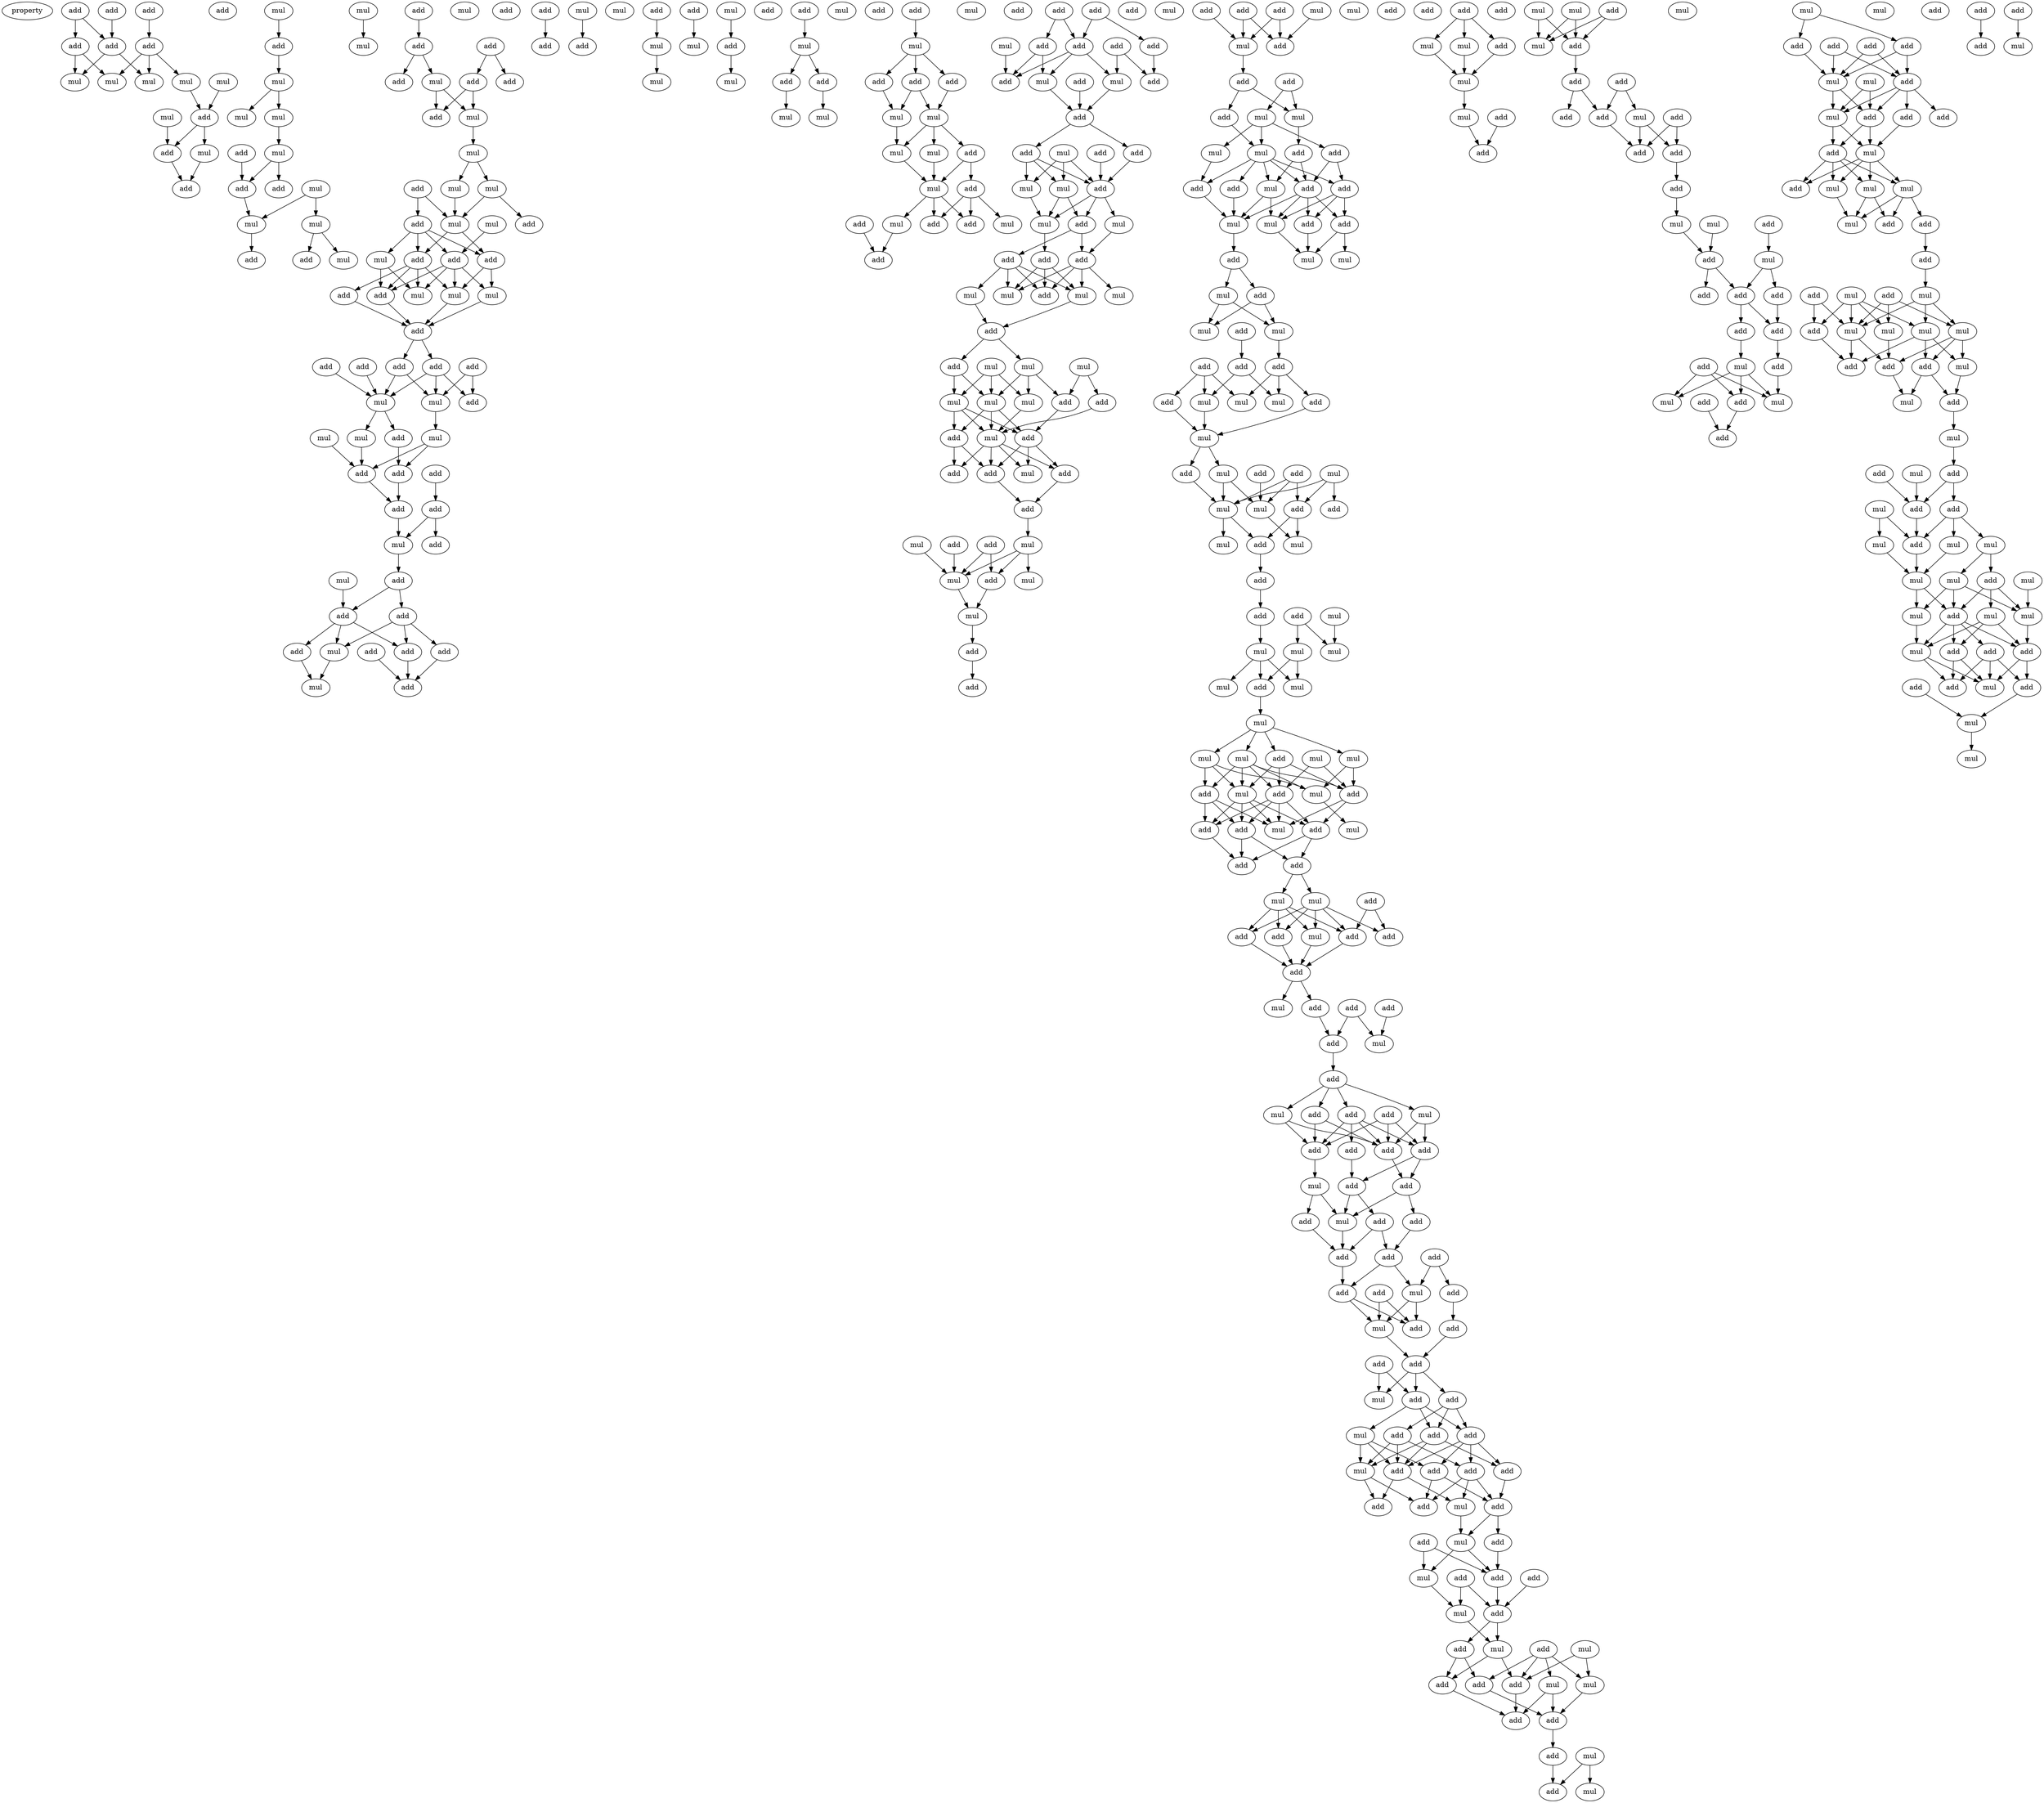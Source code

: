 digraph {
    node [fontcolor=black]
    property [mul=2,lf=1.6]
    0 [ label = add ];
    1 [ label = add ];
    2 [ label = add ];
    3 [ label = add ];
    4 [ label = add ];
    5 [ label = add ];
    6 [ label = add ];
    7 [ label = mul ];
    8 [ label = mul ];
    9 [ label = mul ];
    10 [ label = mul ];
    11 [ label = mul ];
    12 [ label = add ];
    13 [ label = mul ];
    14 [ label = add ];
    15 [ label = mul ];
    16 [ label = mul ];
    17 [ label = add ];
    18 [ label = mul ];
    19 [ label = add ];
    20 [ label = mul ];
    21 [ label = mul ];
    22 [ label = mul ];
    23 [ label = mul ];
    24 [ label = mul ];
    25 [ label = add ];
    26 [ label = mul ];
    27 [ label = add ];
    28 [ label = add ];
    29 [ label = mul ];
    30 [ label = mul ];
    31 [ label = add ];
    32 [ label = add ];
    33 [ label = add ];
    34 [ label = mul ];
    35 [ label = mul ];
    36 [ label = add ];
    37 [ label = add ];
    38 [ label = add ];
    39 [ label = add ];
    40 [ label = mul ];
    41 [ label = add ];
    42 [ label = mul ];
    43 [ label = add ];
    44 [ label = mul ];
    45 [ label = mul ];
    46 [ label = mul ];
    47 [ label = add ];
    48 [ label = add ];
    49 [ label = mul ];
    50 [ label = add ];
    51 [ label = mul ];
    52 [ label = add ];
    53 [ label = add ];
    54 [ label = add ];
    55 [ label = mul ];
    56 [ label = mul ];
    57 [ label = mul ];
    58 [ label = add ];
    59 [ label = mul ];
    60 [ label = add ];
    61 [ label = add ];
    62 [ label = add ];
    63 [ label = add ];
    64 [ label = add ];
    65 [ label = add ];
    66 [ label = add ];
    67 [ label = add ];
    68 [ label = mul ];
    69 [ label = mul ];
    70 [ label = mul ];
    71 [ label = mul ];
    72 [ label = add ];
    73 [ label = mul ];
    74 [ label = add ];
    75 [ label = add ];
    76 [ label = add ];
    77 [ label = add ];
    78 [ label = add ];
    79 [ label = mul ];
    80 [ label = add ];
    81 [ label = add ];
    82 [ label = mul ];
    83 [ label = add ];
    84 [ label = add ];
    85 [ label = add ];
    86 [ label = add ];
    87 [ label = add ];
    88 [ label = add ];
    89 [ label = mul ];
    90 [ label = add ];
    91 [ label = add ];
    92 [ label = mul ];
    93 [ label = add ];
    94 [ label = add ];
    95 [ label = mul ];
    96 [ label = add ];
    97 [ label = mul ];
    98 [ label = add ];
    99 [ label = add ];
    100 [ label = mul ];
    101 [ label = mul ];
    102 [ label = mul ];
    103 [ label = mul ];
    104 [ label = add ];
    105 [ label = add ];
    106 [ label = mul ];
    107 [ label = add ];
    108 [ label = mul ];
    109 [ label = add ];
    110 [ label = mul ];
    111 [ label = add ];
    112 [ label = add ];
    113 [ label = add ];
    114 [ label = mul ];
    115 [ label = mul ];
    116 [ label = mul ];
    117 [ label = add ];
    118 [ label = mul ];
    119 [ label = add ];
    120 [ label = add ];
    121 [ label = add ];
    122 [ label = mul ];
    123 [ label = mul ];
    124 [ label = mul ];
    125 [ label = mul ];
    126 [ label = add ];
    127 [ label = add ];
    128 [ label = mul ];
    129 [ label = mul ];
    130 [ label = add ];
    131 [ label = add ];
    132 [ label = mul ];
    133 [ label = add ];
    134 [ label = add ];
    135 [ label = add ];
    136 [ label = add ];
    137 [ label = add ];
    138 [ label = add ];
    139 [ label = add ];
    140 [ label = add ];
    141 [ label = mul ];
    142 [ label = mul ];
    143 [ label = add ];
    144 [ label = add ];
    145 [ label = add ];
    146 [ label = mul ];
    147 [ label = add ];
    148 [ label = add ];
    149 [ label = add ];
    150 [ label = mul ];
    151 [ label = add ];
    152 [ label = add ];
    153 [ label = mul ];
    154 [ label = mul ];
    155 [ label = mul ];
    156 [ label = mul ];
    157 [ label = add ];
    158 [ label = add ];
    159 [ label = add ];
    160 [ label = add ];
    161 [ label = add ];
    162 [ label = add ];
    163 [ label = mul ];
    164 [ label = mul ];
    165 [ label = mul ];
    166 [ label = mul ];
    167 [ label = add ];
    168 [ label = mul ];
    169 [ label = mul ];
    170 [ label = add ];
    171 [ label = mul ];
    172 [ label = add ];
    173 [ label = mul ];
    174 [ label = add ];
    175 [ label = mul ];
    176 [ label = mul ];
    177 [ label = add ];
    178 [ label = mul ];
    179 [ label = add ];
    180 [ label = add ];
    181 [ label = add ];
    182 [ label = add ];
    183 [ label = mul ];
    184 [ label = add ];
    185 [ label = mul ];
    186 [ label = add ];
    187 [ label = add ];
    188 [ label = mul ];
    189 [ label = mul ];
    190 [ label = add ];
    191 [ label = mul ];
    192 [ label = mul ];
    193 [ label = mul ];
    194 [ label = add ];
    195 [ label = add ];
    196 [ label = add ];
    197 [ label = add ];
    198 [ label = mul ];
    199 [ label = add ];
    200 [ label = add ];
    201 [ label = mul ];
    202 [ label = add ];
    203 [ label = add ];
    204 [ label = mul ];
    205 [ label = mul ];
    206 [ label = add ];
    207 [ label = mul ];
    208 [ label = add ];
    209 [ label = add ];
    210 [ label = mul ];
    211 [ label = add ];
    212 [ label = mul ];
    213 [ label = add ];
    214 [ label = add ];
    215 [ label = add ];
    216 [ label = add ];
    217 [ label = mul ];
    218 [ label = add ];
    219 [ label = mul ];
    220 [ label = mul ];
    221 [ label = add ];
    222 [ label = mul ];
    223 [ label = add ];
    224 [ label = mul ];
    225 [ label = mul ];
    226 [ label = mul ];
    227 [ label = add ];
    228 [ label = add ];
    229 [ label = add ];
    230 [ label = add ];
    231 [ label = mul ];
    232 [ label = add ];
    233 [ label = add ];
    234 [ label = mul ];
    235 [ label = mul ];
    236 [ label = mul ];
    237 [ label = add ];
    238 [ label = mul ];
    239 [ label = mul ];
    240 [ label = add ];
    241 [ label = add ];
    242 [ label = add ];
    243 [ label = mul ];
    244 [ label = mul ];
    245 [ label = add ];
    246 [ label = mul ];
    247 [ label = add ];
    248 [ label = mul ];
    249 [ label = add ];
    250 [ label = mul ];
    251 [ label = add ];
    252 [ label = add ];
    253 [ label = mul ];
    254 [ label = mul ];
    255 [ label = mul ];
    256 [ label = mul ];
    257 [ label = add ];
    258 [ label = mul ];
    259 [ label = mul ];
    260 [ label = mul ];
    261 [ label = add ];
    262 [ label = mul ];
    263 [ label = mul ];
    264 [ label = mul ];
    265 [ label = mul ];
    266 [ label = add ];
    267 [ label = mul ];
    268 [ label = add ];
    269 [ label = add ];
    270 [ label = add ];
    271 [ label = add ];
    272 [ label = mul ];
    273 [ label = mul ];
    274 [ label = add ];
    275 [ label = add ];
    276 [ label = add ];
    277 [ label = mul ];
    278 [ label = add ];
    279 [ label = mul ];
    280 [ label = add ];
    281 [ label = add ];
    282 [ label = add ];
    283 [ label = mul ];
    284 [ label = add ];
    285 [ label = add ];
    286 [ label = add ];
    287 [ label = mul ];
    288 [ label = mul ];
    289 [ label = add ];
    290 [ label = add ];
    291 [ label = add ];
    292 [ label = mul ];
    293 [ label = add ];
    294 [ label = add ];
    295 [ label = add ];
    296 [ label = mul ];
    297 [ label = mul ];
    298 [ label = add ];
    299 [ label = add ];
    300 [ label = add ];
    301 [ label = add ];
    302 [ label = add ];
    303 [ label = add ];
    304 [ label = add ];
    305 [ label = mul ];
    306 [ label = add ];
    307 [ label = mul ];
    308 [ label = add ];
    309 [ label = add ];
    310 [ label = add ];
    311 [ label = add ];
    312 [ label = add ];
    313 [ label = add ];
    314 [ label = mul ];
    315 [ label = add ];
    316 [ label = add ];
    317 [ label = add ];
    318 [ label = add ];
    319 [ label = mul ];
    320 [ label = add ];
    321 [ label = add ];
    322 [ label = add ];
    323 [ label = mul ];
    324 [ label = add ];
    325 [ label = mul ];
    326 [ label = add ];
    327 [ label = add ];
    328 [ label = add ];
    329 [ label = add ];
    330 [ label = add ];
    331 [ label = add ];
    332 [ label = add ];
    333 [ label = mul ];
    334 [ label = add ];
    335 [ label = add ];
    336 [ label = add ];
    337 [ label = mul ];
    338 [ label = add ];
    339 [ label = add ];
    340 [ label = add ];
    341 [ label = mul ];
    342 [ label = mul ];
    343 [ label = add ];
    344 [ label = add ];
    345 [ label = add ];
    346 [ label = add ];
    347 [ label = mul ];
    348 [ label = mul ];
    349 [ label = mul ];
    350 [ label = add ];
    351 [ label = add ];
    352 [ label = mul ];
    353 [ label = add ];
    354 [ label = add ];
    355 [ label = mul ];
    356 [ label = add ];
    357 [ label = add ];
    358 [ label = add ];
    359 [ label = add ];
    360 [ label = mul ];
    361 [ label = add ];
    362 [ label = mul ];
    363 [ label = add ];
    364 [ label = add ];
    365 [ label = mul ];
    366 [ label = mul ];
    367 [ label = add ];
    368 [ label = mul ];
    369 [ label = add ];
    370 [ label = mul ];
    371 [ label = add ];
    372 [ label = add ];
    373 [ label = mul ];
    374 [ label = mul ];
    375 [ label = add ];
    376 [ label = mul ];
    377 [ label = add ];
    378 [ label = add ];
    379 [ label = add ];
    380 [ label = mul ];
    381 [ label = add ];
    382 [ label = add ];
    383 [ label = add ];
    384 [ label = add ];
    385 [ label = add ];
    386 [ label = add ];
    387 [ label = add ];
    388 [ label = mul ];
    389 [ label = mul ];
    390 [ label = mul ];
    391 [ label = add ];
    392 [ label = add ];
    393 [ label = add ];
    394 [ label = add ];
    395 [ label = add ];
    396 [ label = add ];
    397 [ label = mul ];
    398 [ label = add ];
    399 [ label = add ];
    400 [ label = mul ];
    401 [ label = add ];
    402 [ label = mul ];
    403 [ label = add ];
    404 [ label = mul ];
    405 [ label = add ];
    406 [ label = mul ];
    407 [ label = add ];
    408 [ label = add ];
    409 [ label = add ];
    410 [ label = add ];
    411 [ label = add ];
    412 [ label = mul ];
    413 [ label = mul ];
    414 [ label = add ];
    415 [ label = add ];
    416 [ label = mul ];
    417 [ label = add ];
    418 [ label = add ];
    419 [ label = mul ];
    420 [ label = mul ];
    421 [ label = add ];
    422 [ label = mul ];
    423 [ label = mul ];
    424 [ label = mul ];
    425 [ label = add ];
    426 [ label = mul ];
    427 [ label = add ];
    428 [ label = add ];
    429 [ label = mul ];
    430 [ label = mul ];
    431 [ label = add ];
    432 [ label = add ];
    433 [ label = mul ];
    434 [ label = mul ];
    435 [ label = mul ];
    436 [ label = mul ];
    437 [ label = add ];
    438 [ label = add ];
    439 [ label = add ];
    440 [ label = add ];
    441 [ label = mul ];
    442 [ label = add ];
    443 [ label = mul ];
    444 [ label = mul ];
    445 [ label = add ];
    446 [ label = add ];
    447 [ label = mul ];
    448 [ label = add ];
    449 [ label = add ];
    450 [ label = add ];
    451 [ label = mul ];
    452 [ label = add ];
    453 [ label = mul ];
    454 [ label = mul ];
    455 [ label = mul ];
    456 [ label = mul ];
    457 [ label = mul ];
    458 [ label = add ];
    459 [ label = mul ];
    460 [ label = add ];
    461 [ label = mul ];
    462 [ label = mul ];
    463 [ label = mul ];
    464 [ label = add ];
    465 [ label = add ];
    466 [ label = mul ];
    467 [ label = add ];
    468 [ label = add ];
    469 [ label = add ];
    470 [ label = mul ];
    471 [ label = add ];
    472 [ label = mul ];
    473 [ label = add ];
    474 [ label = add ];
    475 [ label = mul ];
    476 [ label = mul ];
    477 [ label = add ];
    0 -> 5 [ name = 0 ];
    1 -> 6 [ name = 1 ];
    2 -> 4 [ name = 2 ];
    2 -> 6 [ name = 3 ];
    4 -> 7 [ name = 4 ];
    4 -> 11 [ name = 5 ];
    5 -> 7 [ name = 6 ];
    5 -> 8 [ name = 7 ];
    5 -> 10 [ name = 8 ];
    6 -> 8 [ name = 9 ];
    6 -> 11 [ name = 10 ];
    9 -> 12 [ name = 11 ];
    10 -> 12 [ name = 12 ];
    12 -> 14 [ name = 13 ];
    12 -> 15 [ name = 14 ];
    13 -> 14 [ name = 15 ];
    14 -> 17 [ name = 16 ];
    15 -> 17 [ name = 17 ];
    16 -> 19 [ name = 18 ];
    18 -> 20 [ name = 19 ];
    19 -> 21 [ name = 20 ];
    21 -> 22 [ name = 21 ];
    21 -> 23 [ name = 22 ];
    23 -> 24 [ name = 23 ];
    24 -> 27 [ name = 24 ];
    24 -> 28 [ name = 25 ];
    25 -> 27 [ name = 26 ];
    26 -> 29 [ name = 27 ];
    26 -> 30 [ name = 28 ];
    27 -> 30 [ name = 29 ];
    29 -> 33 [ name = 30 ];
    29 -> 35 [ name = 31 ];
    30 -> 32 [ name = 32 ];
    31 -> 37 [ name = 33 ];
    36 -> 38 [ name = 34 ];
    36 -> 41 [ name = 35 ];
    37 -> 39 [ name = 36 ];
    37 -> 40 [ name = 37 ];
    40 -> 42 [ name = 38 ];
    40 -> 43 [ name = 39 ];
    41 -> 42 [ name = 40 ];
    41 -> 43 [ name = 41 ];
    42 -> 44 [ name = 42 ];
    44 -> 45 [ name = 43 ];
    44 -> 46 [ name = 44 ];
    45 -> 51 [ name = 45 ];
    46 -> 50 [ name = 46 ];
    46 -> 51 [ name = 47 ];
    47 -> 48 [ name = 48 ];
    47 -> 51 [ name = 49 ];
    48 -> 52 [ name = 50 ];
    48 -> 53 [ name = 51 ];
    48 -> 54 [ name = 52 ];
    48 -> 55 [ name = 53 ];
    49 -> 53 [ name = 54 ];
    51 -> 52 [ name = 55 ];
    51 -> 54 [ name = 56 ];
    52 -> 57 [ name = 57 ];
    52 -> 59 [ name = 58 ];
    53 -> 56 [ name = 59 ];
    53 -> 57 [ name = 60 ];
    53 -> 58 [ name = 61 ];
    53 -> 59 [ name = 62 ];
    54 -> 56 [ name = 63 ];
    54 -> 58 [ name = 64 ];
    54 -> 59 [ name = 65 ];
    54 -> 60 [ name = 66 ];
    55 -> 56 [ name = 67 ];
    55 -> 58 [ name = 68 ];
    57 -> 61 [ name = 69 ];
    58 -> 61 [ name = 70 ];
    59 -> 61 [ name = 71 ];
    60 -> 61 [ name = 72 ];
    61 -> 64 [ name = 73 ];
    61 -> 65 [ name = 74 ];
    62 -> 68 [ name = 75 ];
    63 -> 68 [ name = 76 ];
    64 -> 68 [ name = 77 ];
    64 -> 69 [ name = 78 ];
    65 -> 67 [ name = 79 ];
    65 -> 68 [ name = 80 ];
    65 -> 69 [ name = 81 ];
    66 -> 67 [ name = 82 ];
    66 -> 69 [ name = 83 ];
    68 -> 70 [ name = 84 ];
    68 -> 72 [ name = 85 ];
    69 -> 71 [ name = 86 ];
    70 -> 76 [ name = 87 ];
    71 -> 75 [ name = 88 ];
    71 -> 76 [ name = 89 ];
    72 -> 75 [ name = 90 ];
    73 -> 76 [ name = 91 ];
    74 -> 78 [ name = 92 ];
    75 -> 77 [ name = 93 ];
    76 -> 77 [ name = 94 ];
    77 -> 79 [ name = 95 ];
    78 -> 79 [ name = 96 ];
    78 -> 80 [ name = 97 ];
    79 -> 83 [ name = 98 ];
    82 -> 84 [ name = 99 ];
    83 -> 84 [ name = 100 ];
    83 -> 85 [ name = 101 ];
    84 -> 86 [ name = 102 ];
    84 -> 87 [ name = 103 ];
    84 -> 89 [ name = 104 ];
    85 -> 87 [ name = 105 ];
    85 -> 88 [ name = 106 ];
    85 -> 89 [ name = 107 ];
    86 -> 92 [ name = 108 ];
    87 -> 91 [ name = 109 ];
    88 -> 91 [ name = 110 ];
    89 -> 92 [ name = 111 ];
    90 -> 91 [ name = 112 ];
    93 -> 94 [ name = 113 ];
    95 -> 96 [ name = 114 ];
    98 -> 101 [ name = 115 ];
    99 -> 100 [ name = 116 ];
    101 -> 102 [ name = 117 ];
    103 -> 104 [ name = 118 ];
    104 -> 106 [ name = 119 ];
    107 -> 110 [ name = 120 ];
    110 -> 111 [ name = 121 ];
    110 -> 112 [ name = 122 ];
    111 -> 114 [ name = 123 ];
    112 -> 115 [ name = 124 ];
    113 -> 118 [ name = 125 ];
    118 -> 119 [ name = 126 ];
    118 -> 120 [ name = 127 ];
    118 -> 121 [ name = 128 ];
    119 -> 123 [ name = 129 ];
    120 -> 122 [ name = 130 ];
    120 -> 123 [ name = 131 ];
    121 -> 122 [ name = 132 ];
    122 -> 124 [ name = 133 ];
    122 -> 125 [ name = 134 ];
    122 -> 126 [ name = 135 ];
    123 -> 124 [ name = 136 ];
    124 -> 128 [ name = 137 ];
    125 -> 128 [ name = 138 ];
    126 -> 127 [ name = 139 ];
    126 -> 128 [ name = 140 ];
    127 -> 130 [ name = 141 ];
    127 -> 132 [ name = 142 ];
    127 -> 133 [ name = 143 ];
    128 -> 129 [ name = 144 ];
    128 -> 130 [ name = 145 ];
    128 -> 133 [ name = 146 ];
    129 -> 134 [ name = 147 ];
    131 -> 134 [ name = 148 ];
    135 -> 138 [ name = 149 ];
    135 -> 140 [ name = 150 ];
    136 -> 137 [ name = 151 ];
    136 -> 140 [ name = 152 ];
    137 -> 144 [ name = 153 ];
    138 -> 142 [ name = 154 ];
    138 -> 143 [ name = 155 ];
    139 -> 144 [ name = 156 ];
    139 -> 146 [ name = 157 ];
    140 -> 142 [ name = 158 ];
    140 -> 143 [ name = 159 ];
    140 -> 146 [ name = 160 ];
    141 -> 143 [ name = 161 ];
    142 -> 147 [ name = 162 ];
    145 -> 147 [ name = 163 ];
    146 -> 147 [ name = 164 ];
    147 -> 149 [ name = 165 ];
    147 -> 151 [ name = 166 ];
    148 -> 152 [ name = 167 ];
    149 -> 152 [ name = 168 ];
    149 -> 153 [ name = 169 ];
    149 -> 154 [ name = 170 ];
    150 -> 152 [ name = 171 ];
    150 -> 153 [ name = 172 ];
    150 -> 154 [ name = 173 ];
    151 -> 152 [ name = 174 ];
    152 -> 155 [ name = 175 ];
    152 -> 156 [ name = 176 ];
    152 -> 157 [ name = 177 ];
    153 -> 155 [ name = 178 ];
    153 -> 157 [ name = 179 ];
    154 -> 155 [ name = 180 ];
    155 -> 159 [ name = 181 ];
    156 -> 160 [ name = 182 ];
    157 -> 158 [ name = 183 ];
    157 -> 160 [ name = 184 ];
    158 -> 162 [ name = 185 ];
    158 -> 163 [ name = 186 ];
    158 -> 164 [ name = 187 ];
    158 -> 165 [ name = 188 ];
    159 -> 162 [ name = 189 ];
    159 -> 163 [ name = 190 ];
    159 -> 164 [ name = 191 ];
    160 -> 162 [ name = 192 ];
    160 -> 163 [ name = 193 ];
    160 -> 164 [ name = 194 ];
    160 -> 166 [ name = 195 ];
    163 -> 167 [ name = 196 ];
    165 -> 167 [ name = 197 ];
    167 -> 169 [ name = 198 ];
    167 -> 170 [ name = 199 ];
    168 -> 173 [ name = 200 ];
    168 -> 175 [ name = 201 ];
    168 -> 176 [ name = 202 ];
    169 -> 172 [ name = 203 ];
    169 -> 173 [ name = 204 ];
    169 -> 176 [ name = 205 ];
    170 -> 173 [ name = 206 ];
    170 -> 175 [ name = 207 ];
    171 -> 172 [ name = 208 ];
    171 -> 174 [ name = 209 ];
    172 -> 179 [ name = 210 ];
    173 -> 177 [ name = 211 ];
    173 -> 178 [ name = 212 ];
    173 -> 179 [ name = 213 ];
    174 -> 178 [ name = 214 ];
    175 -> 177 [ name = 215 ];
    175 -> 178 [ name = 216 ];
    175 -> 179 [ name = 217 ];
    176 -> 178 [ name = 218 ];
    177 -> 180 [ name = 219 ];
    177 -> 182 [ name = 220 ];
    178 -> 180 [ name = 221 ];
    178 -> 181 [ name = 222 ];
    178 -> 182 [ name = 223 ];
    178 -> 183 [ name = 224 ];
    179 -> 181 [ name = 225 ];
    179 -> 182 [ name = 226 ];
    179 -> 183 [ name = 227 ];
    181 -> 184 [ name = 228 ];
    182 -> 184 [ name = 229 ];
    184 -> 189 [ name = 230 ];
    186 -> 192 [ name = 231 ];
    187 -> 190 [ name = 232 ];
    187 -> 192 [ name = 233 ];
    188 -> 192 [ name = 234 ];
    189 -> 190 [ name = 235 ];
    189 -> 191 [ name = 236 ];
    189 -> 192 [ name = 237 ];
    190 -> 193 [ name = 238 ];
    192 -> 193 [ name = 239 ];
    193 -> 194 [ name = 240 ];
    194 -> 199 [ name = 241 ];
    195 -> 201 [ name = 242 ];
    196 -> 200 [ name = 243 ];
    196 -> 201 [ name = 244 ];
    197 -> 200 [ name = 245 ];
    197 -> 201 [ name = 246 ];
    198 -> 200 [ name = 247 ];
    201 -> 203 [ name = 248 ];
    202 -> 204 [ name = 249 ];
    202 -> 205 [ name = 250 ];
    203 -> 204 [ name = 251 ];
    203 -> 206 [ name = 252 ];
    204 -> 208 [ name = 253 ];
    205 -> 207 [ name = 254 ];
    205 -> 209 [ name = 255 ];
    205 -> 210 [ name = 256 ];
    206 -> 210 [ name = 257 ];
    207 -> 211 [ name = 258 ];
    208 -> 212 [ name = 259 ];
    208 -> 215 [ name = 260 ];
    209 -> 213 [ name = 261 ];
    209 -> 215 [ name = 262 ];
    210 -> 211 [ name = 263 ];
    210 -> 212 [ name = 264 ];
    210 -> 213 [ name = 265 ];
    210 -> 214 [ name = 266 ];
    210 -> 215 [ name = 267 ];
    211 -> 217 [ name = 268 ];
    212 -> 217 [ name = 269 ];
    212 -> 219 [ name = 270 ];
    213 -> 216 [ name = 271 ];
    213 -> 218 [ name = 272 ];
    213 -> 219 [ name = 273 ];
    214 -> 217 [ name = 274 ];
    215 -> 216 [ name = 275 ];
    215 -> 217 [ name = 276 ];
    215 -> 218 [ name = 277 ];
    215 -> 219 [ name = 278 ];
    216 -> 220 [ name = 279 ];
    216 -> 222 [ name = 280 ];
    217 -> 221 [ name = 281 ];
    218 -> 220 [ name = 282 ];
    219 -> 220 [ name = 283 ];
    221 -> 223 [ name = 284 ];
    221 -> 224 [ name = 285 ];
    223 -> 225 [ name = 286 ];
    223 -> 226 [ name = 287 ];
    224 -> 225 [ name = 288 ];
    224 -> 226 [ name = 289 ];
    225 -> 230 [ name = 290 ];
    227 -> 229 [ name = 291 ];
    228 -> 231 [ name = 292 ];
    228 -> 233 [ name = 293 ];
    228 -> 234 [ name = 294 ];
    229 -> 231 [ name = 295 ];
    229 -> 235 [ name = 296 ];
    230 -> 232 [ name = 297 ];
    230 -> 234 [ name = 298 ];
    230 -> 235 [ name = 299 ];
    231 -> 236 [ name = 300 ];
    232 -> 236 [ name = 301 ];
    233 -> 236 [ name = 302 ];
    236 -> 237 [ name = 303 ];
    236 -> 239 [ name = 304 ];
    237 -> 244 [ name = 305 ];
    238 -> 242 [ name = 306 ];
    238 -> 244 [ name = 307 ];
    238 -> 245 [ name = 308 ];
    239 -> 243 [ name = 309 ];
    239 -> 244 [ name = 310 ];
    240 -> 242 [ name = 311 ];
    240 -> 243 [ name = 312 ];
    240 -> 244 [ name = 313 ];
    241 -> 243 [ name = 314 ];
    242 -> 247 [ name = 315 ];
    242 -> 248 [ name = 316 ];
    243 -> 248 [ name = 317 ];
    244 -> 246 [ name = 318 ];
    244 -> 247 [ name = 319 ];
    247 -> 249 [ name = 320 ];
    249 -> 252 [ name = 321 ];
    250 -> 255 [ name = 322 ];
    251 -> 253 [ name = 323 ];
    251 -> 255 [ name = 324 ];
    252 -> 254 [ name = 325 ];
    253 -> 256 [ name = 326 ];
    253 -> 257 [ name = 327 ];
    254 -> 256 [ name = 328 ];
    254 -> 257 [ name = 329 ];
    254 -> 258 [ name = 330 ];
    257 -> 259 [ name = 331 ];
    259 -> 260 [ name = 332 ];
    259 -> 261 [ name = 333 ];
    259 -> 262 [ name = 334 ];
    259 -> 263 [ name = 335 ];
    260 -> 265 [ name = 336 ];
    260 -> 266 [ name = 337 ];
    260 -> 267 [ name = 338 ];
    261 -> 265 [ name = 339 ];
    261 -> 268 [ name = 340 ];
    261 -> 269 [ name = 341 ];
    262 -> 267 [ name = 342 ];
    262 -> 268 [ name = 343 ];
    263 -> 265 [ name = 344 ];
    263 -> 266 [ name = 345 ];
    263 -> 267 [ name = 346 ];
    263 -> 268 [ name = 347 ];
    263 -> 269 [ name = 348 ];
    264 -> 268 [ name = 349 ];
    264 -> 269 [ name = 350 ];
    265 -> 270 [ name = 351 ];
    265 -> 271 [ name = 352 ];
    265 -> 273 [ name = 353 ];
    265 -> 274 [ name = 354 ];
    266 -> 270 [ name = 355 ];
    266 -> 271 [ name = 356 ];
    266 -> 273 [ name = 357 ];
    267 -> 272 [ name = 358 ];
    268 -> 273 [ name = 359 ];
    268 -> 274 [ name = 360 ];
    269 -> 270 [ name = 361 ];
    269 -> 271 [ name = 362 ];
    269 -> 273 [ name = 363 ];
    269 -> 274 [ name = 364 ];
    270 -> 276 [ name = 365 ];
    271 -> 275 [ name = 366 ];
    271 -> 276 [ name = 367 ];
    274 -> 275 [ name = 368 ];
    274 -> 276 [ name = 369 ];
    275 -> 277 [ name = 370 ];
    275 -> 279 [ name = 371 ];
    277 -> 280 [ name = 372 ];
    277 -> 282 [ name = 373 ];
    277 -> 283 [ name = 374 ];
    277 -> 284 [ name = 375 ];
    278 -> 281 [ name = 376 ];
    278 -> 284 [ name = 377 ];
    279 -> 280 [ name = 378 ];
    279 -> 281 [ name = 379 ];
    279 -> 282 [ name = 380 ];
    279 -> 283 [ name = 381 ];
    279 -> 284 [ name = 382 ];
    280 -> 285 [ name = 383 ];
    282 -> 285 [ name = 384 ];
    283 -> 285 [ name = 385 ];
    284 -> 285 [ name = 386 ];
    285 -> 288 [ name = 387 ];
    285 -> 290 [ name = 388 ];
    286 -> 291 [ name = 389 ];
    286 -> 292 [ name = 390 ];
    289 -> 292 [ name = 391 ];
    290 -> 291 [ name = 392 ];
    291 -> 293 [ name = 393 ];
    293 -> 294 [ name = 394 ];
    293 -> 295 [ name = 395 ];
    293 -> 296 [ name = 396 ];
    293 -> 297 [ name = 397 ];
    294 -> 301 [ name = 398 ];
    294 -> 302 [ name = 399 ];
    295 -> 299 [ name = 400 ];
    295 -> 300 [ name = 401 ];
    295 -> 301 [ name = 402 ];
    295 -> 302 [ name = 403 ];
    296 -> 301 [ name = 404 ];
    296 -> 302 [ name = 405 ];
    297 -> 299 [ name = 406 ];
    297 -> 301 [ name = 407 ];
    298 -> 299 [ name = 408 ];
    298 -> 301 [ name = 409 ];
    298 -> 302 [ name = 410 ];
    299 -> 303 [ name = 411 ];
    299 -> 304 [ name = 412 ];
    300 -> 303 [ name = 413 ];
    301 -> 304 [ name = 414 ];
    302 -> 305 [ name = 415 ];
    303 -> 307 [ name = 416 ];
    303 -> 308 [ name = 417 ];
    304 -> 306 [ name = 418 ];
    304 -> 307 [ name = 419 ];
    305 -> 307 [ name = 420 ];
    305 -> 309 [ name = 421 ];
    306 -> 310 [ name = 422 ];
    307 -> 312 [ name = 423 ];
    308 -> 310 [ name = 424 ];
    308 -> 312 [ name = 425 ];
    309 -> 312 [ name = 426 ];
    310 -> 314 [ name = 427 ];
    310 -> 316 [ name = 428 ];
    311 -> 313 [ name = 429 ];
    311 -> 314 [ name = 430 ];
    312 -> 316 [ name = 431 ];
    313 -> 317 [ name = 432 ];
    314 -> 318 [ name = 433 ];
    314 -> 319 [ name = 434 ];
    315 -> 318 [ name = 435 ];
    315 -> 319 [ name = 436 ];
    316 -> 318 [ name = 437 ];
    316 -> 319 [ name = 438 ];
    317 -> 321 [ name = 439 ];
    319 -> 321 [ name = 440 ];
    320 -> 322 [ name = 441 ];
    320 -> 323 [ name = 442 ];
    321 -> 322 [ name = 443 ];
    321 -> 323 [ name = 444 ];
    321 -> 324 [ name = 445 ];
    322 -> 325 [ name = 446 ];
    322 -> 327 [ name = 447 ];
    322 -> 328 [ name = 448 ];
    324 -> 326 [ name = 449 ];
    324 -> 327 [ name = 450 ];
    324 -> 328 [ name = 451 ];
    325 -> 330 [ name = 452 ];
    325 -> 332 [ name = 453 ];
    325 -> 333 [ name = 454 ];
    326 -> 329 [ name = 455 ];
    326 -> 330 [ name = 456 ];
    326 -> 333 [ name = 457 ];
    327 -> 329 [ name = 458 ];
    327 -> 330 [ name = 459 ];
    327 -> 331 [ name = 460 ];
    327 -> 332 [ name = 461 ];
    328 -> 330 [ name = 462 ];
    328 -> 331 [ name = 463 ];
    328 -> 333 [ name = 464 ];
    329 -> 334 [ name = 465 ];
    329 -> 335 [ name = 466 ];
    329 -> 337 [ name = 467 ];
    330 -> 336 [ name = 468 ];
    330 -> 337 [ name = 469 ];
    331 -> 334 [ name = 470 ];
    332 -> 334 [ name = 471 ];
    332 -> 335 [ name = 472 ];
    333 -> 335 [ name = 473 ];
    333 -> 336 [ name = 474 ];
    334 -> 338 [ name = 475 ];
    334 -> 341 [ name = 476 ];
    337 -> 341 [ name = 477 ];
    338 -> 344 [ name = 478 ];
    340 -> 342 [ name = 479 ];
    340 -> 344 [ name = 480 ];
    341 -> 342 [ name = 481 ];
    341 -> 344 [ name = 482 ];
    342 -> 347 [ name = 483 ];
    343 -> 346 [ name = 484 ];
    343 -> 347 [ name = 485 ];
    344 -> 346 [ name = 486 ];
    345 -> 346 [ name = 487 ];
    346 -> 349 [ name = 488 ];
    346 -> 351 [ name = 489 ];
    347 -> 349 [ name = 490 ];
    348 -> 353 [ name = 491 ];
    348 -> 355 [ name = 492 ];
    349 -> 353 [ name = 493 ];
    349 -> 354 [ name = 494 ];
    350 -> 352 [ name = 495 ];
    350 -> 353 [ name = 496 ];
    350 -> 355 [ name = 497 ];
    350 -> 356 [ name = 498 ];
    351 -> 354 [ name = 499 ];
    351 -> 356 [ name = 500 ];
    352 -> 357 [ name = 501 ];
    352 -> 358 [ name = 502 ];
    353 -> 357 [ name = 503 ];
    354 -> 357 [ name = 504 ];
    355 -> 358 [ name = 505 ];
    356 -> 358 [ name = 506 ];
    358 -> 359 [ name = 507 ];
    359 -> 361 [ name = 508 ];
    360 -> 361 [ name = 509 ];
    360 -> 362 [ name = 510 ];
    364 -> 365 [ name = 511 ];
    364 -> 366 [ name = 512 ];
    364 -> 367 [ name = 513 ];
    365 -> 368 [ name = 514 ];
    366 -> 368 [ name = 515 ];
    367 -> 368 [ name = 516 ];
    368 -> 370 [ name = 517 ];
    369 -> 372 [ name = 518 ];
    370 -> 372 [ name = 519 ];
    373 -> 376 [ name = 520 ];
    373 -> 377 [ name = 521 ];
    374 -> 376 [ name = 522 ];
    374 -> 377 [ name = 523 ];
    375 -> 376 [ name = 524 ];
    375 -> 377 [ name = 525 ];
    377 -> 378 [ name = 526 ];
    378 -> 381 [ name = 527 ];
    378 -> 382 [ name = 528 ];
    379 -> 380 [ name = 529 ];
    379 -> 382 [ name = 530 ];
    380 -> 384 [ name = 531 ];
    380 -> 385 [ name = 532 ];
    382 -> 384 [ name = 533 ];
    383 -> 384 [ name = 534 ];
    383 -> 385 [ name = 535 ];
    385 -> 386 [ name = 536 ];
    386 -> 389 [ name = 537 ];
    387 -> 390 [ name = 538 ];
    388 -> 391 [ name = 539 ];
    389 -> 391 [ name = 540 ];
    390 -> 392 [ name = 541 ];
    390 -> 394 [ name = 542 ];
    391 -> 393 [ name = 543 ];
    391 -> 394 [ name = 544 ];
    392 -> 396 [ name = 545 ];
    394 -> 395 [ name = 546 ];
    394 -> 396 [ name = 547 ];
    395 -> 397 [ name = 548 ];
    396 -> 398 [ name = 549 ];
    397 -> 402 [ name = 550 ];
    397 -> 403 [ name = 551 ];
    397 -> 404 [ name = 552 ];
    398 -> 404 [ name = 553 ];
    399 -> 402 [ name = 554 ];
    399 -> 403 [ name = 555 ];
    399 -> 404 [ name = 556 ];
    401 -> 405 [ name = 557 ];
    403 -> 405 [ name = 558 ];
    406 -> 408 [ name = 559 ];
    406 -> 410 [ name = 560 ];
    407 -> 411 [ name = 561 ];
    407 -> 412 [ name = 562 ];
    408 -> 412 [ name = 563 ];
    409 -> 411 [ name = 564 ];
    409 -> 412 [ name = 565 ];
    410 -> 411 [ name = 566 ];
    410 -> 412 [ name = 567 ];
    411 -> 414 [ name = 568 ];
    411 -> 415 [ name = 569 ];
    411 -> 416 [ name = 570 ];
    411 -> 417 [ name = 571 ];
    412 -> 415 [ name = 572 ];
    412 -> 416 [ name = 573 ];
    413 -> 415 [ name = 574 ];
    413 -> 416 [ name = 575 ];
    415 -> 418 [ name = 576 ];
    415 -> 419 [ name = 577 ];
    416 -> 418 [ name = 578 ];
    416 -> 419 [ name = 579 ];
    417 -> 419 [ name = 580 ];
    418 -> 420 [ name = 581 ];
    418 -> 421 [ name = 582 ];
    418 -> 422 [ name = 583 ];
    418 -> 423 [ name = 584 ];
    419 -> 420 [ name = 585 ];
    419 -> 421 [ name = 586 ];
    419 -> 422 [ name = 587 ];
    419 -> 423 [ name = 588 ];
    420 -> 424 [ name = 589 ];
    420 -> 425 [ name = 590 ];
    420 -> 427 [ name = 591 ];
    422 -> 424 [ name = 592 ];
    422 -> 427 [ name = 593 ];
    423 -> 424 [ name = 594 ];
    425 -> 428 [ name = 595 ];
    428 -> 429 [ name = 596 ];
    429 -> 433 [ name = 597 ];
    429 -> 434 [ name = 598 ];
    429 -> 436 [ name = 599 ];
    430 -> 433 [ name = 600 ];
    430 -> 435 [ name = 601 ];
    430 -> 436 [ name = 602 ];
    430 -> 437 [ name = 603 ];
    431 -> 433 [ name = 604 ];
    431 -> 437 [ name = 605 ];
    432 -> 433 [ name = 606 ];
    432 -> 434 [ name = 607 ];
    432 -> 435 [ name = 608 ];
    433 -> 438 [ name = 609 ];
    433 -> 440 [ name = 610 ];
    434 -> 439 [ name = 611 ];
    434 -> 440 [ name = 612 ];
    434 -> 441 [ name = 613 ];
    435 -> 440 [ name = 614 ];
    436 -> 438 [ name = 615 ];
    436 -> 439 [ name = 616 ];
    436 -> 441 [ name = 617 ];
    437 -> 438 [ name = 618 ];
    439 -> 442 [ name = 619 ];
    439 -> 443 [ name = 620 ];
    440 -> 443 [ name = 621 ];
    441 -> 442 [ name = 622 ];
    442 -> 444 [ name = 623 ];
    444 -> 448 [ name = 624 ];
    446 -> 449 [ name = 625 ];
    447 -> 449 [ name = 626 ];
    448 -> 449 [ name = 627 ];
    448 -> 450 [ name = 628 ];
    449 -> 452 [ name = 629 ];
    450 -> 452 [ name = 630 ];
    450 -> 453 [ name = 631 ];
    450 -> 454 [ name = 632 ];
    451 -> 452 [ name = 633 ];
    451 -> 455 [ name = 634 ];
    452 -> 459 [ name = 635 ];
    453 -> 459 [ name = 636 ];
    454 -> 456 [ name = 637 ];
    454 -> 458 [ name = 638 ];
    455 -> 459 [ name = 639 ];
    456 -> 460 [ name = 640 ];
    456 -> 461 [ name = 641 ];
    456 -> 463 [ name = 642 ];
    457 -> 461 [ name = 643 ];
    458 -> 460 [ name = 644 ];
    458 -> 461 [ name = 645 ];
    458 -> 462 [ name = 646 ];
    459 -> 460 [ name = 647 ];
    459 -> 463 [ name = 648 ];
    460 -> 464 [ name = 649 ];
    460 -> 465 [ name = 650 ];
    460 -> 466 [ name = 651 ];
    460 -> 467 [ name = 652 ];
    461 -> 467 [ name = 653 ];
    462 -> 465 [ name = 654 ];
    462 -> 466 [ name = 655 ];
    462 -> 467 [ name = 656 ];
    463 -> 466 [ name = 657 ];
    464 -> 469 [ name = 658 ];
    464 -> 470 [ name = 659 ];
    464 -> 471 [ name = 660 ];
    465 -> 470 [ name = 661 ];
    465 -> 471 [ name = 662 ];
    466 -> 470 [ name = 663 ];
    466 -> 471 [ name = 664 ];
    467 -> 469 [ name = 665 ];
    467 -> 470 [ name = 666 ];
    468 -> 472 [ name = 667 ];
    469 -> 472 [ name = 668 ];
    472 -> 475 [ name = 669 ];
    473 -> 477 [ name = 670 ];
    474 -> 476 [ name = 671 ];
}
